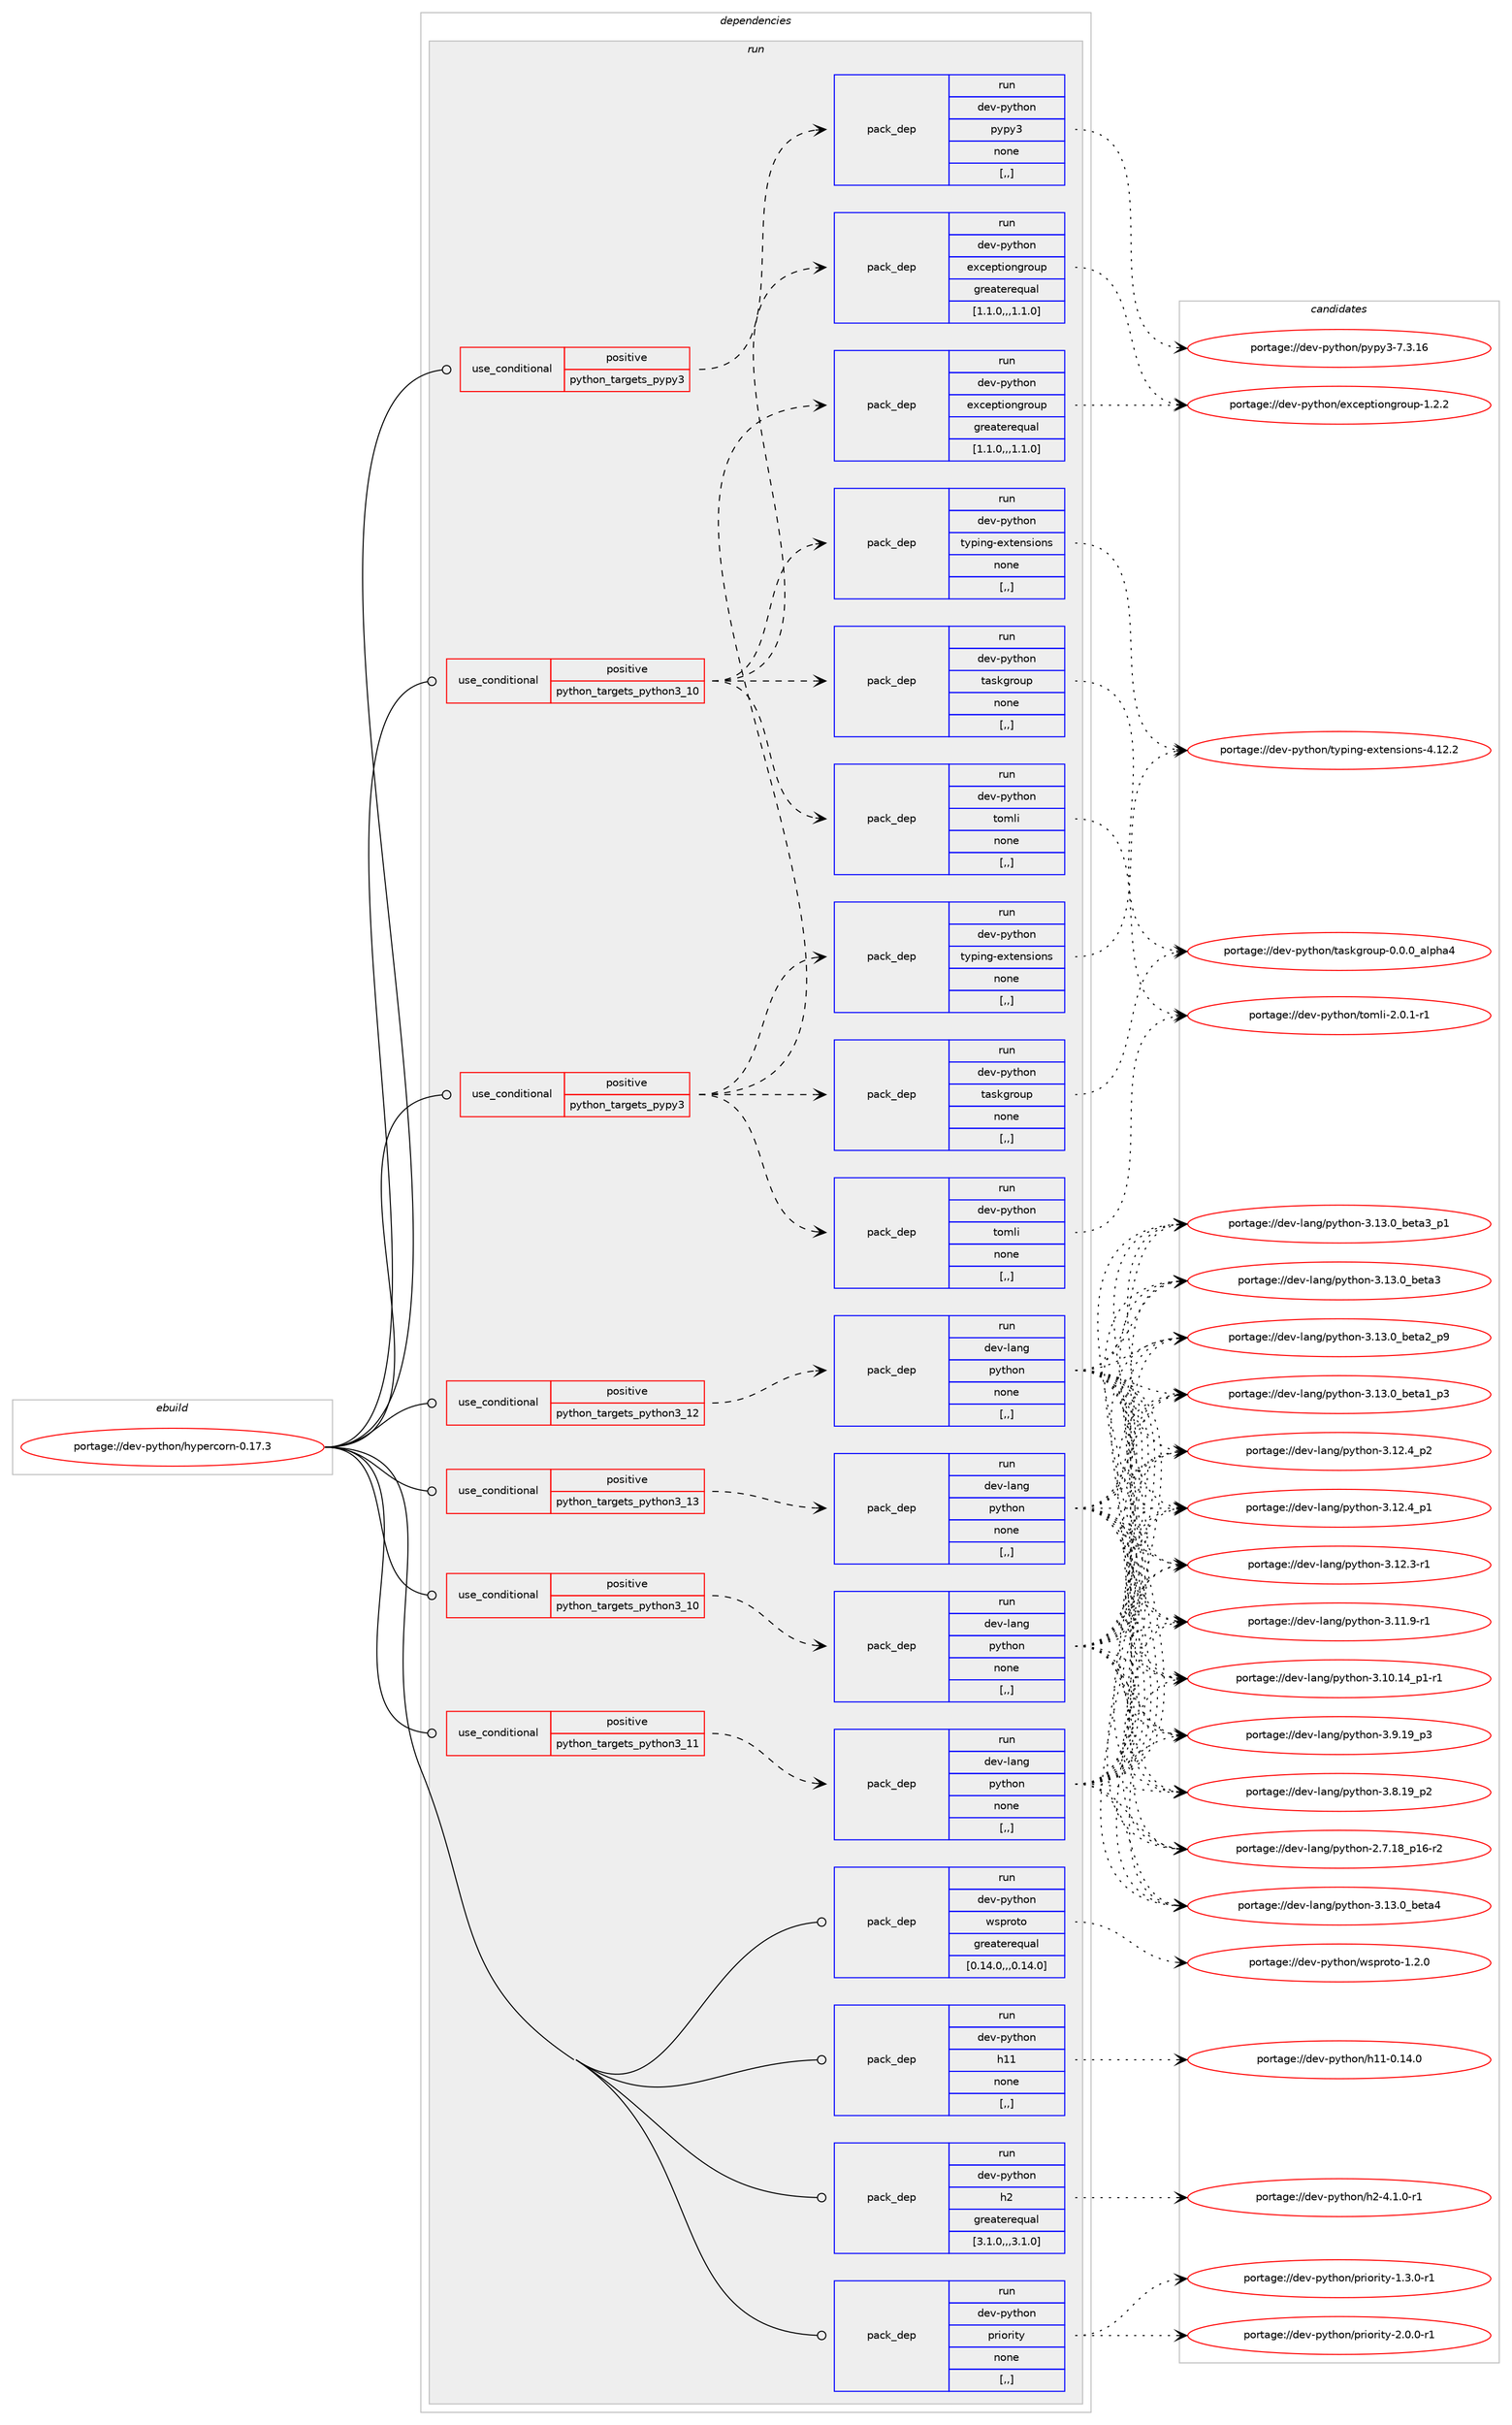 digraph prolog {

# *************
# Graph options
# *************

newrank=true;
concentrate=true;
compound=true;
graph [rankdir=LR,fontname=Helvetica,fontsize=10,ranksep=1.5];#, ranksep=2.5, nodesep=0.2];
edge  [arrowhead=vee];
node  [fontname=Helvetica,fontsize=10];

# **********
# The ebuild
# **********

subgraph cluster_leftcol {
color=gray;
label=<<i>ebuild</i>>;
id [label="portage://dev-python/hypercorn-0.17.3", color=red, width=4, href="../dev-python/hypercorn-0.17.3.svg"];
}

# ****************
# The dependencies
# ****************

subgraph cluster_midcol {
color=gray;
label=<<i>dependencies</i>>;
subgraph cluster_compile {
fillcolor="#eeeeee";
style=filled;
label=<<i>compile</i>>;
}
subgraph cluster_compileandrun {
fillcolor="#eeeeee";
style=filled;
label=<<i>compile and run</i>>;
}
subgraph cluster_run {
fillcolor="#eeeeee";
style=filled;
label=<<i>run</i>>;
subgraph cond33489 {
dependency148120 [label=<<TABLE BORDER="0" CELLBORDER="1" CELLSPACING="0" CELLPADDING="4"><TR><TD ROWSPAN="3" CELLPADDING="10">use_conditional</TD></TR><TR><TD>positive</TD></TR><TR><TD>python_targets_pypy3</TD></TR></TABLE>>, shape=none, color=red];
subgraph pack113382 {
dependency148121 [label=<<TABLE BORDER="0" CELLBORDER="1" CELLSPACING="0" CELLPADDING="4" WIDTH="220"><TR><TD ROWSPAN="6" CELLPADDING="30">pack_dep</TD></TR><TR><TD WIDTH="110">run</TD></TR><TR><TD>dev-python</TD></TR><TR><TD>exceptiongroup</TD></TR><TR><TD>greaterequal</TD></TR><TR><TD>[1.1.0,,,1.1.0]</TD></TR></TABLE>>, shape=none, color=blue];
}
dependency148120:e -> dependency148121:w [weight=20,style="dashed",arrowhead="vee"];
subgraph pack113383 {
dependency148122 [label=<<TABLE BORDER="0" CELLBORDER="1" CELLSPACING="0" CELLPADDING="4" WIDTH="220"><TR><TD ROWSPAN="6" CELLPADDING="30">pack_dep</TD></TR><TR><TD WIDTH="110">run</TD></TR><TR><TD>dev-python</TD></TR><TR><TD>taskgroup</TD></TR><TR><TD>none</TD></TR><TR><TD>[,,]</TD></TR></TABLE>>, shape=none, color=blue];
}
dependency148120:e -> dependency148122:w [weight=20,style="dashed",arrowhead="vee"];
subgraph pack113384 {
dependency148123 [label=<<TABLE BORDER="0" CELLBORDER="1" CELLSPACING="0" CELLPADDING="4" WIDTH="220"><TR><TD ROWSPAN="6" CELLPADDING="30">pack_dep</TD></TR><TR><TD WIDTH="110">run</TD></TR><TR><TD>dev-python</TD></TR><TR><TD>tomli</TD></TR><TR><TD>none</TD></TR><TR><TD>[,,]</TD></TR></TABLE>>, shape=none, color=blue];
}
dependency148120:e -> dependency148123:w [weight=20,style="dashed",arrowhead="vee"];
subgraph pack113385 {
dependency148124 [label=<<TABLE BORDER="0" CELLBORDER="1" CELLSPACING="0" CELLPADDING="4" WIDTH="220"><TR><TD ROWSPAN="6" CELLPADDING="30">pack_dep</TD></TR><TR><TD WIDTH="110">run</TD></TR><TR><TD>dev-python</TD></TR><TR><TD>typing-extensions</TD></TR><TR><TD>none</TD></TR><TR><TD>[,,]</TD></TR></TABLE>>, shape=none, color=blue];
}
dependency148120:e -> dependency148124:w [weight=20,style="dashed",arrowhead="vee"];
}
id:e -> dependency148120:w [weight=20,style="solid",arrowhead="odot"];
subgraph cond33490 {
dependency148125 [label=<<TABLE BORDER="0" CELLBORDER="1" CELLSPACING="0" CELLPADDING="4"><TR><TD ROWSPAN="3" CELLPADDING="10">use_conditional</TD></TR><TR><TD>positive</TD></TR><TR><TD>python_targets_pypy3</TD></TR></TABLE>>, shape=none, color=red];
subgraph pack113386 {
dependency148126 [label=<<TABLE BORDER="0" CELLBORDER="1" CELLSPACING="0" CELLPADDING="4" WIDTH="220"><TR><TD ROWSPAN="6" CELLPADDING="30">pack_dep</TD></TR><TR><TD WIDTH="110">run</TD></TR><TR><TD>dev-python</TD></TR><TR><TD>pypy3</TD></TR><TR><TD>none</TD></TR><TR><TD>[,,]</TD></TR></TABLE>>, shape=none, color=blue];
}
dependency148125:e -> dependency148126:w [weight=20,style="dashed",arrowhead="vee"];
}
id:e -> dependency148125:w [weight=20,style="solid",arrowhead="odot"];
subgraph cond33491 {
dependency148127 [label=<<TABLE BORDER="0" CELLBORDER="1" CELLSPACING="0" CELLPADDING="4"><TR><TD ROWSPAN="3" CELLPADDING="10">use_conditional</TD></TR><TR><TD>positive</TD></TR><TR><TD>python_targets_python3_10</TD></TR></TABLE>>, shape=none, color=red];
subgraph pack113387 {
dependency148128 [label=<<TABLE BORDER="0" CELLBORDER="1" CELLSPACING="0" CELLPADDING="4" WIDTH="220"><TR><TD ROWSPAN="6" CELLPADDING="30">pack_dep</TD></TR><TR><TD WIDTH="110">run</TD></TR><TR><TD>dev-lang</TD></TR><TR><TD>python</TD></TR><TR><TD>none</TD></TR><TR><TD>[,,]</TD></TR></TABLE>>, shape=none, color=blue];
}
dependency148127:e -> dependency148128:w [weight=20,style="dashed",arrowhead="vee"];
}
id:e -> dependency148127:w [weight=20,style="solid",arrowhead="odot"];
subgraph cond33492 {
dependency148129 [label=<<TABLE BORDER="0" CELLBORDER="1" CELLSPACING="0" CELLPADDING="4"><TR><TD ROWSPAN="3" CELLPADDING="10">use_conditional</TD></TR><TR><TD>positive</TD></TR><TR><TD>python_targets_python3_10</TD></TR></TABLE>>, shape=none, color=red];
subgraph pack113388 {
dependency148130 [label=<<TABLE BORDER="0" CELLBORDER="1" CELLSPACING="0" CELLPADDING="4" WIDTH="220"><TR><TD ROWSPAN="6" CELLPADDING="30">pack_dep</TD></TR><TR><TD WIDTH="110">run</TD></TR><TR><TD>dev-python</TD></TR><TR><TD>exceptiongroup</TD></TR><TR><TD>greaterequal</TD></TR><TR><TD>[1.1.0,,,1.1.0]</TD></TR></TABLE>>, shape=none, color=blue];
}
dependency148129:e -> dependency148130:w [weight=20,style="dashed",arrowhead="vee"];
subgraph pack113389 {
dependency148131 [label=<<TABLE BORDER="0" CELLBORDER="1" CELLSPACING="0" CELLPADDING="4" WIDTH="220"><TR><TD ROWSPAN="6" CELLPADDING="30">pack_dep</TD></TR><TR><TD WIDTH="110">run</TD></TR><TR><TD>dev-python</TD></TR><TR><TD>taskgroup</TD></TR><TR><TD>none</TD></TR><TR><TD>[,,]</TD></TR></TABLE>>, shape=none, color=blue];
}
dependency148129:e -> dependency148131:w [weight=20,style="dashed",arrowhead="vee"];
subgraph pack113390 {
dependency148132 [label=<<TABLE BORDER="0" CELLBORDER="1" CELLSPACING="0" CELLPADDING="4" WIDTH="220"><TR><TD ROWSPAN="6" CELLPADDING="30">pack_dep</TD></TR><TR><TD WIDTH="110">run</TD></TR><TR><TD>dev-python</TD></TR><TR><TD>tomli</TD></TR><TR><TD>none</TD></TR><TR><TD>[,,]</TD></TR></TABLE>>, shape=none, color=blue];
}
dependency148129:e -> dependency148132:w [weight=20,style="dashed",arrowhead="vee"];
subgraph pack113391 {
dependency148133 [label=<<TABLE BORDER="0" CELLBORDER="1" CELLSPACING="0" CELLPADDING="4" WIDTH="220"><TR><TD ROWSPAN="6" CELLPADDING="30">pack_dep</TD></TR><TR><TD WIDTH="110">run</TD></TR><TR><TD>dev-python</TD></TR><TR><TD>typing-extensions</TD></TR><TR><TD>none</TD></TR><TR><TD>[,,]</TD></TR></TABLE>>, shape=none, color=blue];
}
dependency148129:e -> dependency148133:w [weight=20,style="dashed",arrowhead="vee"];
}
id:e -> dependency148129:w [weight=20,style="solid",arrowhead="odot"];
subgraph cond33493 {
dependency148134 [label=<<TABLE BORDER="0" CELLBORDER="1" CELLSPACING="0" CELLPADDING="4"><TR><TD ROWSPAN="3" CELLPADDING="10">use_conditional</TD></TR><TR><TD>positive</TD></TR><TR><TD>python_targets_python3_11</TD></TR></TABLE>>, shape=none, color=red];
subgraph pack113392 {
dependency148135 [label=<<TABLE BORDER="0" CELLBORDER="1" CELLSPACING="0" CELLPADDING="4" WIDTH="220"><TR><TD ROWSPAN="6" CELLPADDING="30">pack_dep</TD></TR><TR><TD WIDTH="110">run</TD></TR><TR><TD>dev-lang</TD></TR><TR><TD>python</TD></TR><TR><TD>none</TD></TR><TR><TD>[,,]</TD></TR></TABLE>>, shape=none, color=blue];
}
dependency148134:e -> dependency148135:w [weight=20,style="dashed",arrowhead="vee"];
}
id:e -> dependency148134:w [weight=20,style="solid",arrowhead="odot"];
subgraph cond33494 {
dependency148136 [label=<<TABLE BORDER="0" CELLBORDER="1" CELLSPACING="0" CELLPADDING="4"><TR><TD ROWSPAN="3" CELLPADDING="10">use_conditional</TD></TR><TR><TD>positive</TD></TR><TR><TD>python_targets_python3_12</TD></TR></TABLE>>, shape=none, color=red];
subgraph pack113393 {
dependency148137 [label=<<TABLE BORDER="0" CELLBORDER="1" CELLSPACING="0" CELLPADDING="4" WIDTH="220"><TR><TD ROWSPAN="6" CELLPADDING="30">pack_dep</TD></TR><TR><TD WIDTH="110">run</TD></TR><TR><TD>dev-lang</TD></TR><TR><TD>python</TD></TR><TR><TD>none</TD></TR><TR><TD>[,,]</TD></TR></TABLE>>, shape=none, color=blue];
}
dependency148136:e -> dependency148137:w [weight=20,style="dashed",arrowhead="vee"];
}
id:e -> dependency148136:w [weight=20,style="solid",arrowhead="odot"];
subgraph cond33495 {
dependency148138 [label=<<TABLE BORDER="0" CELLBORDER="1" CELLSPACING="0" CELLPADDING="4"><TR><TD ROWSPAN="3" CELLPADDING="10">use_conditional</TD></TR><TR><TD>positive</TD></TR><TR><TD>python_targets_python3_13</TD></TR></TABLE>>, shape=none, color=red];
subgraph pack113394 {
dependency148139 [label=<<TABLE BORDER="0" CELLBORDER="1" CELLSPACING="0" CELLPADDING="4" WIDTH="220"><TR><TD ROWSPAN="6" CELLPADDING="30">pack_dep</TD></TR><TR><TD WIDTH="110">run</TD></TR><TR><TD>dev-lang</TD></TR><TR><TD>python</TD></TR><TR><TD>none</TD></TR><TR><TD>[,,]</TD></TR></TABLE>>, shape=none, color=blue];
}
dependency148138:e -> dependency148139:w [weight=20,style="dashed",arrowhead="vee"];
}
id:e -> dependency148138:w [weight=20,style="solid",arrowhead="odot"];
subgraph pack113395 {
dependency148140 [label=<<TABLE BORDER="0" CELLBORDER="1" CELLSPACING="0" CELLPADDING="4" WIDTH="220"><TR><TD ROWSPAN="6" CELLPADDING="30">pack_dep</TD></TR><TR><TD WIDTH="110">run</TD></TR><TR><TD>dev-python</TD></TR><TR><TD>h11</TD></TR><TR><TD>none</TD></TR><TR><TD>[,,]</TD></TR></TABLE>>, shape=none, color=blue];
}
id:e -> dependency148140:w [weight=20,style="solid",arrowhead="odot"];
subgraph pack113396 {
dependency148141 [label=<<TABLE BORDER="0" CELLBORDER="1" CELLSPACING="0" CELLPADDING="4" WIDTH="220"><TR><TD ROWSPAN="6" CELLPADDING="30">pack_dep</TD></TR><TR><TD WIDTH="110">run</TD></TR><TR><TD>dev-python</TD></TR><TR><TD>h2</TD></TR><TR><TD>greaterequal</TD></TR><TR><TD>[3.1.0,,,3.1.0]</TD></TR></TABLE>>, shape=none, color=blue];
}
id:e -> dependency148141:w [weight=20,style="solid",arrowhead="odot"];
subgraph pack113397 {
dependency148142 [label=<<TABLE BORDER="0" CELLBORDER="1" CELLSPACING="0" CELLPADDING="4" WIDTH="220"><TR><TD ROWSPAN="6" CELLPADDING="30">pack_dep</TD></TR><TR><TD WIDTH="110">run</TD></TR><TR><TD>dev-python</TD></TR><TR><TD>priority</TD></TR><TR><TD>none</TD></TR><TR><TD>[,,]</TD></TR></TABLE>>, shape=none, color=blue];
}
id:e -> dependency148142:w [weight=20,style="solid",arrowhead="odot"];
subgraph pack113398 {
dependency148143 [label=<<TABLE BORDER="0" CELLBORDER="1" CELLSPACING="0" CELLPADDING="4" WIDTH="220"><TR><TD ROWSPAN="6" CELLPADDING="30">pack_dep</TD></TR><TR><TD WIDTH="110">run</TD></TR><TR><TD>dev-python</TD></TR><TR><TD>wsproto</TD></TR><TR><TD>greaterequal</TD></TR><TR><TD>[0.14.0,,,0.14.0]</TD></TR></TABLE>>, shape=none, color=blue];
}
id:e -> dependency148143:w [weight=20,style="solid",arrowhead="odot"];
}
}

# **************
# The candidates
# **************

subgraph cluster_choices {
rank=same;
color=gray;
label=<<i>candidates</i>>;

subgraph choice113382 {
color=black;
nodesep=1;
choice100101118451121211161041111104710112099101112116105111110103114111117112454946504650 [label="portage://dev-python/exceptiongroup-1.2.2", color=red, width=4,href="../dev-python/exceptiongroup-1.2.2.svg"];
dependency148121:e -> choice100101118451121211161041111104710112099101112116105111110103114111117112454946504650:w [style=dotted,weight="100"];
}
subgraph choice113383 {
color=black;
nodesep=1;
choice10010111845112121116104111110471169711510710311411111711245484648464895971081121049752 [label="portage://dev-python/taskgroup-0.0.0_alpha4", color=red, width=4,href="../dev-python/taskgroup-0.0.0_alpha4.svg"];
dependency148122:e -> choice10010111845112121116104111110471169711510710311411111711245484648464895971081121049752:w [style=dotted,weight="100"];
}
subgraph choice113384 {
color=black;
nodesep=1;
choice10010111845112121116104111110471161111091081054550464846494511449 [label="portage://dev-python/tomli-2.0.1-r1", color=red, width=4,href="../dev-python/tomli-2.0.1-r1.svg"];
dependency148123:e -> choice10010111845112121116104111110471161111091081054550464846494511449:w [style=dotted,weight="100"];
}
subgraph choice113385 {
color=black;
nodesep=1;
choice10010111845112121116104111110471161211121051101034510112011610111011510511111011545524649504650 [label="portage://dev-python/typing-extensions-4.12.2", color=red, width=4,href="../dev-python/typing-extensions-4.12.2.svg"];
dependency148124:e -> choice10010111845112121116104111110471161211121051101034510112011610111011510511111011545524649504650:w [style=dotted,weight="100"];
}
subgraph choice113386 {
color=black;
nodesep=1;
choice10010111845112121116104111110471121211121215145554651464954 [label="portage://dev-python/pypy3-7.3.16", color=red, width=4,href="../dev-python/pypy3-7.3.16.svg"];
dependency148126:e -> choice10010111845112121116104111110471121211121215145554651464954:w [style=dotted,weight="100"];
}
subgraph choice113387 {
color=black;
nodesep=1;
choice1001011184510897110103471121211161041111104551464951464895981011169752 [label="portage://dev-lang/python-3.13.0_beta4", color=red, width=4,href="../dev-lang/python-3.13.0_beta4.svg"];
choice10010111845108971101034711212111610411111045514649514648959810111697519511249 [label="portage://dev-lang/python-3.13.0_beta3_p1", color=red, width=4,href="../dev-lang/python-3.13.0_beta3_p1.svg"];
choice1001011184510897110103471121211161041111104551464951464895981011169751 [label="portage://dev-lang/python-3.13.0_beta3", color=red, width=4,href="../dev-lang/python-3.13.0_beta3.svg"];
choice10010111845108971101034711212111610411111045514649514648959810111697509511257 [label="portage://dev-lang/python-3.13.0_beta2_p9", color=red, width=4,href="../dev-lang/python-3.13.0_beta2_p9.svg"];
choice10010111845108971101034711212111610411111045514649514648959810111697499511251 [label="portage://dev-lang/python-3.13.0_beta1_p3", color=red, width=4,href="../dev-lang/python-3.13.0_beta1_p3.svg"];
choice100101118451089711010347112121116104111110455146495046529511250 [label="portage://dev-lang/python-3.12.4_p2", color=red, width=4,href="../dev-lang/python-3.12.4_p2.svg"];
choice100101118451089711010347112121116104111110455146495046529511249 [label="portage://dev-lang/python-3.12.4_p1", color=red, width=4,href="../dev-lang/python-3.12.4_p1.svg"];
choice100101118451089711010347112121116104111110455146495046514511449 [label="portage://dev-lang/python-3.12.3-r1", color=red, width=4,href="../dev-lang/python-3.12.3-r1.svg"];
choice100101118451089711010347112121116104111110455146494946574511449 [label="portage://dev-lang/python-3.11.9-r1", color=red, width=4,href="../dev-lang/python-3.11.9-r1.svg"];
choice100101118451089711010347112121116104111110455146494846495295112494511449 [label="portage://dev-lang/python-3.10.14_p1-r1", color=red, width=4,href="../dev-lang/python-3.10.14_p1-r1.svg"];
choice100101118451089711010347112121116104111110455146574649579511251 [label="portage://dev-lang/python-3.9.19_p3", color=red, width=4,href="../dev-lang/python-3.9.19_p3.svg"];
choice100101118451089711010347112121116104111110455146564649579511250 [label="portage://dev-lang/python-3.8.19_p2", color=red, width=4,href="../dev-lang/python-3.8.19_p2.svg"];
choice100101118451089711010347112121116104111110455046554649569511249544511450 [label="portage://dev-lang/python-2.7.18_p16-r2", color=red, width=4,href="../dev-lang/python-2.7.18_p16-r2.svg"];
dependency148128:e -> choice1001011184510897110103471121211161041111104551464951464895981011169752:w [style=dotted,weight="100"];
dependency148128:e -> choice10010111845108971101034711212111610411111045514649514648959810111697519511249:w [style=dotted,weight="100"];
dependency148128:e -> choice1001011184510897110103471121211161041111104551464951464895981011169751:w [style=dotted,weight="100"];
dependency148128:e -> choice10010111845108971101034711212111610411111045514649514648959810111697509511257:w [style=dotted,weight="100"];
dependency148128:e -> choice10010111845108971101034711212111610411111045514649514648959810111697499511251:w [style=dotted,weight="100"];
dependency148128:e -> choice100101118451089711010347112121116104111110455146495046529511250:w [style=dotted,weight="100"];
dependency148128:e -> choice100101118451089711010347112121116104111110455146495046529511249:w [style=dotted,weight="100"];
dependency148128:e -> choice100101118451089711010347112121116104111110455146495046514511449:w [style=dotted,weight="100"];
dependency148128:e -> choice100101118451089711010347112121116104111110455146494946574511449:w [style=dotted,weight="100"];
dependency148128:e -> choice100101118451089711010347112121116104111110455146494846495295112494511449:w [style=dotted,weight="100"];
dependency148128:e -> choice100101118451089711010347112121116104111110455146574649579511251:w [style=dotted,weight="100"];
dependency148128:e -> choice100101118451089711010347112121116104111110455146564649579511250:w [style=dotted,weight="100"];
dependency148128:e -> choice100101118451089711010347112121116104111110455046554649569511249544511450:w [style=dotted,weight="100"];
}
subgraph choice113388 {
color=black;
nodesep=1;
choice100101118451121211161041111104710112099101112116105111110103114111117112454946504650 [label="portage://dev-python/exceptiongroup-1.2.2", color=red, width=4,href="../dev-python/exceptiongroup-1.2.2.svg"];
dependency148130:e -> choice100101118451121211161041111104710112099101112116105111110103114111117112454946504650:w [style=dotted,weight="100"];
}
subgraph choice113389 {
color=black;
nodesep=1;
choice10010111845112121116104111110471169711510710311411111711245484648464895971081121049752 [label="portage://dev-python/taskgroup-0.0.0_alpha4", color=red, width=4,href="../dev-python/taskgroup-0.0.0_alpha4.svg"];
dependency148131:e -> choice10010111845112121116104111110471169711510710311411111711245484648464895971081121049752:w [style=dotted,weight="100"];
}
subgraph choice113390 {
color=black;
nodesep=1;
choice10010111845112121116104111110471161111091081054550464846494511449 [label="portage://dev-python/tomli-2.0.1-r1", color=red, width=4,href="../dev-python/tomli-2.0.1-r1.svg"];
dependency148132:e -> choice10010111845112121116104111110471161111091081054550464846494511449:w [style=dotted,weight="100"];
}
subgraph choice113391 {
color=black;
nodesep=1;
choice10010111845112121116104111110471161211121051101034510112011610111011510511111011545524649504650 [label="portage://dev-python/typing-extensions-4.12.2", color=red, width=4,href="../dev-python/typing-extensions-4.12.2.svg"];
dependency148133:e -> choice10010111845112121116104111110471161211121051101034510112011610111011510511111011545524649504650:w [style=dotted,weight="100"];
}
subgraph choice113392 {
color=black;
nodesep=1;
choice1001011184510897110103471121211161041111104551464951464895981011169752 [label="portage://dev-lang/python-3.13.0_beta4", color=red, width=4,href="../dev-lang/python-3.13.0_beta4.svg"];
choice10010111845108971101034711212111610411111045514649514648959810111697519511249 [label="portage://dev-lang/python-3.13.0_beta3_p1", color=red, width=4,href="../dev-lang/python-3.13.0_beta3_p1.svg"];
choice1001011184510897110103471121211161041111104551464951464895981011169751 [label="portage://dev-lang/python-3.13.0_beta3", color=red, width=4,href="../dev-lang/python-3.13.0_beta3.svg"];
choice10010111845108971101034711212111610411111045514649514648959810111697509511257 [label="portage://dev-lang/python-3.13.0_beta2_p9", color=red, width=4,href="../dev-lang/python-3.13.0_beta2_p9.svg"];
choice10010111845108971101034711212111610411111045514649514648959810111697499511251 [label="portage://dev-lang/python-3.13.0_beta1_p3", color=red, width=4,href="../dev-lang/python-3.13.0_beta1_p3.svg"];
choice100101118451089711010347112121116104111110455146495046529511250 [label="portage://dev-lang/python-3.12.4_p2", color=red, width=4,href="../dev-lang/python-3.12.4_p2.svg"];
choice100101118451089711010347112121116104111110455146495046529511249 [label="portage://dev-lang/python-3.12.4_p1", color=red, width=4,href="../dev-lang/python-3.12.4_p1.svg"];
choice100101118451089711010347112121116104111110455146495046514511449 [label="portage://dev-lang/python-3.12.3-r1", color=red, width=4,href="../dev-lang/python-3.12.3-r1.svg"];
choice100101118451089711010347112121116104111110455146494946574511449 [label="portage://dev-lang/python-3.11.9-r1", color=red, width=4,href="../dev-lang/python-3.11.9-r1.svg"];
choice100101118451089711010347112121116104111110455146494846495295112494511449 [label="portage://dev-lang/python-3.10.14_p1-r1", color=red, width=4,href="../dev-lang/python-3.10.14_p1-r1.svg"];
choice100101118451089711010347112121116104111110455146574649579511251 [label="portage://dev-lang/python-3.9.19_p3", color=red, width=4,href="../dev-lang/python-3.9.19_p3.svg"];
choice100101118451089711010347112121116104111110455146564649579511250 [label="portage://dev-lang/python-3.8.19_p2", color=red, width=4,href="../dev-lang/python-3.8.19_p2.svg"];
choice100101118451089711010347112121116104111110455046554649569511249544511450 [label="portage://dev-lang/python-2.7.18_p16-r2", color=red, width=4,href="../dev-lang/python-2.7.18_p16-r2.svg"];
dependency148135:e -> choice1001011184510897110103471121211161041111104551464951464895981011169752:w [style=dotted,weight="100"];
dependency148135:e -> choice10010111845108971101034711212111610411111045514649514648959810111697519511249:w [style=dotted,weight="100"];
dependency148135:e -> choice1001011184510897110103471121211161041111104551464951464895981011169751:w [style=dotted,weight="100"];
dependency148135:e -> choice10010111845108971101034711212111610411111045514649514648959810111697509511257:w [style=dotted,weight="100"];
dependency148135:e -> choice10010111845108971101034711212111610411111045514649514648959810111697499511251:w [style=dotted,weight="100"];
dependency148135:e -> choice100101118451089711010347112121116104111110455146495046529511250:w [style=dotted,weight="100"];
dependency148135:e -> choice100101118451089711010347112121116104111110455146495046529511249:w [style=dotted,weight="100"];
dependency148135:e -> choice100101118451089711010347112121116104111110455146495046514511449:w [style=dotted,weight="100"];
dependency148135:e -> choice100101118451089711010347112121116104111110455146494946574511449:w [style=dotted,weight="100"];
dependency148135:e -> choice100101118451089711010347112121116104111110455146494846495295112494511449:w [style=dotted,weight="100"];
dependency148135:e -> choice100101118451089711010347112121116104111110455146574649579511251:w [style=dotted,weight="100"];
dependency148135:e -> choice100101118451089711010347112121116104111110455146564649579511250:w [style=dotted,weight="100"];
dependency148135:e -> choice100101118451089711010347112121116104111110455046554649569511249544511450:w [style=dotted,weight="100"];
}
subgraph choice113393 {
color=black;
nodesep=1;
choice1001011184510897110103471121211161041111104551464951464895981011169752 [label="portage://dev-lang/python-3.13.0_beta4", color=red, width=4,href="../dev-lang/python-3.13.0_beta4.svg"];
choice10010111845108971101034711212111610411111045514649514648959810111697519511249 [label="portage://dev-lang/python-3.13.0_beta3_p1", color=red, width=4,href="../dev-lang/python-3.13.0_beta3_p1.svg"];
choice1001011184510897110103471121211161041111104551464951464895981011169751 [label="portage://dev-lang/python-3.13.0_beta3", color=red, width=4,href="../dev-lang/python-3.13.0_beta3.svg"];
choice10010111845108971101034711212111610411111045514649514648959810111697509511257 [label="portage://dev-lang/python-3.13.0_beta2_p9", color=red, width=4,href="../dev-lang/python-3.13.0_beta2_p9.svg"];
choice10010111845108971101034711212111610411111045514649514648959810111697499511251 [label="portage://dev-lang/python-3.13.0_beta1_p3", color=red, width=4,href="../dev-lang/python-3.13.0_beta1_p3.svg"];
choice100101118451089711010347112121116104111110455146495046529511250 [label="portage://dev-lang/python-3.12.4_p2", color=red, width=4,href="../dev-lang/python-3.12.4_p2.svg"];
choice100101118451089711010347112121116104111110455146495046529511249 [label="portage://dev-lang/python-3.12.4_p1", color=red, width=4,href="../dev-lang/python-3.12.4_p1.svg"];
choice100101118451089711010347112121116104111110455146495046514511449 [label="portage://dev-lang/python-3.12.3-r1", color=red, width=4,href="../dev-lang/python-3.12.3-r1.svg"];
choice100101118451089711010347112121116104111110455146494946574511449 [label="portage://dev-lang/python-3.11.9-r1", color=red, width=4,href="../dev-lang/python-3.11.9-r1.svg"];
choice100101118451089711010347112121116104111110455146494846495295112494511449 [label="portage://dev-lang/python-3.10.14_p1-r1", color=red, width=4,href="../dev-lang/python-3.10.14_p1-r1.svg"];
choice100101118451089711010347112121116104111110455146574649579511251 [label="portage://dev-lang/python-3.9.19_p3", color=red, width=4,href="../dev-lang/python-3.9.19_p3.svg"];
choice100101118451089711010347112121116104111110455146564649579511250 [label="portage://dev-lang/python-3.8.19_p2", color=red, width=4,href="../dev-lang/python-3.8.19_p2.svg"];
choice100101118451089711010347112121116104111110455046554649569511249544511450 [label="portage://dev-lang/python-2.7.18_p16-r2", color=red, width=4,href="../dev-lang/python-2.7.18_p16-r2.svg"];
dependency148137:e -> choice1001011184510897110103471121211161041111104551464951464895981011169752:w [style=dotted,weight="100"];
dependency148137:e -> choice10010111845108971101034711212111610411111045514649514648959810111697519511249:w [style=dotted,weight="100"];
dependency148137:e -> choice1001011184510897110103471121211161041111104551464951464895981011169751:w [style=dotted,weight="100"];
dependency148137:e -> choice10010111845108971101034711212111610411111045514649514648959810111697509511257:w [style=dotted,weight="100"];
dependency148137:e -> choice10010111845108971101034711212111610411111045514649514648959810111697499511251:w [style=dotted,weight="100"];
dependency148137:e -> choice100101118451089711010347112121116104111110455146495046529511250:w [style=dotted,weight="100"];
dependency148137:e -> choice100101118451089711010347112121116104111110455146495046529511249:w [style=dotted,weight="100"];
dependency148137:e -> choice100101118451089711010347112121116104111110455146495046514511449:w [style=dotted,weight="100"];
dependency148137:e -> choice100101118451089711010347112121116104111110455146494946574511449:w [style=dotted,weight="100"];
dependency148137:e -> choice100101118451089711010347112121116104111110455146494846495295112494511449:w [style=dotted,weight="100"];
dependency148137:e -> choice100101118451089711010347112121116104111110455146574649579511251:w [style=dotted,weight="100"];
dependency148137:e -> choice100101118451089711010347112121116104111110455146564649579511250:w [style=dotted,weight="100"];
dependency148137:e -> choice100101118451089711010347112121116104111110455046554649569511249544511450:w [style=dotted,weight="100"];
}
subgraph choice113394 {
color=black;
nodesep=1;
choice1001011184510897110103471121211161041111104551464951464895981011169752 [label="portage://dev-lang/python-3.13.0_beta4", color=red, width=4,href="../dev-lang/python-3.13.0_beta4.svg"];
choice10010111845108971101034711212111610411111045514649514648959810111697519511249 [label="portage://dev-lang/python-3.13.0_beta3_p1", color=red, width=4,href="../dev-lang/python-3.13.0_beta3_p1.svg"];
choice1001011184510897110103471121211161041111104551464951464895981011169751 [label="portage://dev-lang/python-3.13.0_beta3", color=red, width=4,href="../dev-lang/python-3.13.0_beta3.svg"];
choice10010111845108971101034711212111610411111045514649514648959810111697509511257 [label="portage://dev-lang/python-3.13.0_beta2_p9", color=red, width=4,href="../dev-lang/python-3.13.0_beta2_p9.svg"];
choice10010111845108971101034711212111610411111045514649514648959810111697499511251 [label="portage://dev-lang/python-3.13.0_beta1_p3", color=red, width=4,href="../dev-lang/python-3.13.0_beta1_p3.svg"];
choice100101118451089711010347112121116104111110455146495046529511250 [label="portage://dev-lang/python-3.12.4_p2", color=red, width=4,href="../dev-lang/python-3.12.4_p2.svg"];
choice100101118451089711010347112121116104111110455146495046529511249 [label="portage://dev-lang/python-3.12.4_p1", color=red, width=4,href="../dev-lang/python-3.12.4_p1.svg"];
choice100101118451089711010347112121116104111110455146495046514511449 [label="portage://dev-lang/python-3.12.3-r1", color=red, width=4,href="../dev-lang/python-3.12.3-r1.svg"];
choice100101118451089711010347112121116104111110455146494946574511449 [label="portage://dev-lang/python-3.11.9-r1", color=red, width=4,href="../dev-lang/python-3.11.9-r1.svg"];
choice100101118451089711010347112121116104111110455146494846495295112494511449 [label="portage://dev-lang/python-3.10.14_p1-r1", color=red, width=4,href="../dev-lang/python-3.10.14_p1-r1.svg"];
choice100101118451089711010347112121116104111110455146574649579511251 [label="portage://dev-lang/python-3.9.19_p3", color=red, width=4,href="../dev-lang/python-3.9.19_p3.svg"];
choice100101118451089711010347112121116104111110455146564649579511250 [label="portage://dev-lang/python-3.8.19_p2", color=red, width=4,href="../dev-lang/python-3.8.19_p2.svg"];
choice100101118451089711010347112121116104111110455046554649569511249544511450 [label="portage://dev-lang/python-2.7.18_p16-r2", color=red, width=4,href="../dev-lang/python-2.7.18_p16-r2.svg"];
dependency148139:e -> choice1001011184510897110103471121211161041111104551464951464895981011169752:w [style=dotted,weight="100"];
dependency148139:e -> choice10010111845108971101034711212111610411111045514649514648959810111697519511249:w [style=dotted,weight="100"];
dependency148139:e -> choice1001011184510897110103471121211161041111104551464951464895981011169751:w [style=dotted,weight="100"];
dependency148139:e -> choice10010111845108971101034711212111610411111045514649514648959810111697509511257:w [style=dotted,weight="100"];
dependency148139:e -> choice10010111845108971101034711212111610411111045514649514648959810111697499511251:w [style=dotted,weight="100"];
dependency148139:e -> choice100101118451089711010347112121116104111110455146495046529511250:w [style=dotted,weight="100"];
dependency148139:e -> choice100101118451089711010347112121116104111110455146495046529511249:w [style=dotted,weight="100"];
dependency148139:e -> choice100101118451089711010347112121116104111110455146495046514511449:w [style=dotted,weight="100"];
dependency148139:e -> choice100101118451089711010347112121116104111110455146494946574511449:w [style=dotted,weight="100"];
dependency148139:e -> choice100101118451089711010347112121116104111110455146494846495295112494511449:w [style=dotted,weight="100"];
dependency148139:e -> choice100101118451089711010347112121116104111110455146574649579511251:w [style=dotted,weight="100"];
dependency148139:e -> choice100101118451089711010347112121116104111110455146564649579511250:w [style=dotted,weight="100"];
dependency148139:e -> choice100101118451089711010347112121116104111110455046554649569511249544511450:w [style=dotted,weight="100"];
}
subgraph choice113395 {
color=black;
nodesep=1;
choice1001011184511212111610411111047104494945484649524648 [label="portage://dev-python/h11-0.14.0", color=red, width=4,href="../dev-python/h11-0.14.0.svg"];
dependency148140:e -> choice1001011184511212111610411111047104494945484649524648:w [style=dotted,weight="100"];
}
subgraph choice113396 {
color=black;
nodesep=1;
choice1001011184511212111610411111047104504552464946484511449 [label="portage://dev-python/h2-4.1.0-r1", color=red, width=4,href="../dev-python/h2-4.1.0-r1.svg"];
dependency148141:e -> choice1001011184511212111610411111047104504552464946484511449:w [style=dotted,weight="100"];
}
subgraph choice113397 {
color=black;
nodesep=1;
choice10010111845112121116104111110471121141051111141051161214550464846484511449 [label="portage://dev-python/priority-2.0.0-r1", color=red, width=4,href="../dev-python/priority-2.0.0-r1.svg"];
choice10010111845112121116104111110471121141051111141051161214549465146484511449 [label="portage://dev-python/priority-1.3.0-r1", color=red, width=4,href="../dev-python/priority-1.3.0-r1.svg"];
dependency148142:e -> choice10010111845112121116104111110471121141051111141051161214550464846484511449:w [style=dotted,weight="100"];
dependency148142:e -> choice10010111845112121116104111110471121141051111141051161214549465146484511449:w [style=dotted,weight="100"];
}
subgraph choice113398 {
color=black;
nodesep=1;
choice1001011184511212111610411111047119115112114111116111454946504648 [label="portage://dev-python/wsproto-1.2.0", color=red, width=4,href="../dev-python/wsproto-1.2.0.svg"];
dependency148143:e -> choice1001011184511212111610411111047119115112114111116111454946504648:w [style=dotted,weight="100"];
}
}

}
